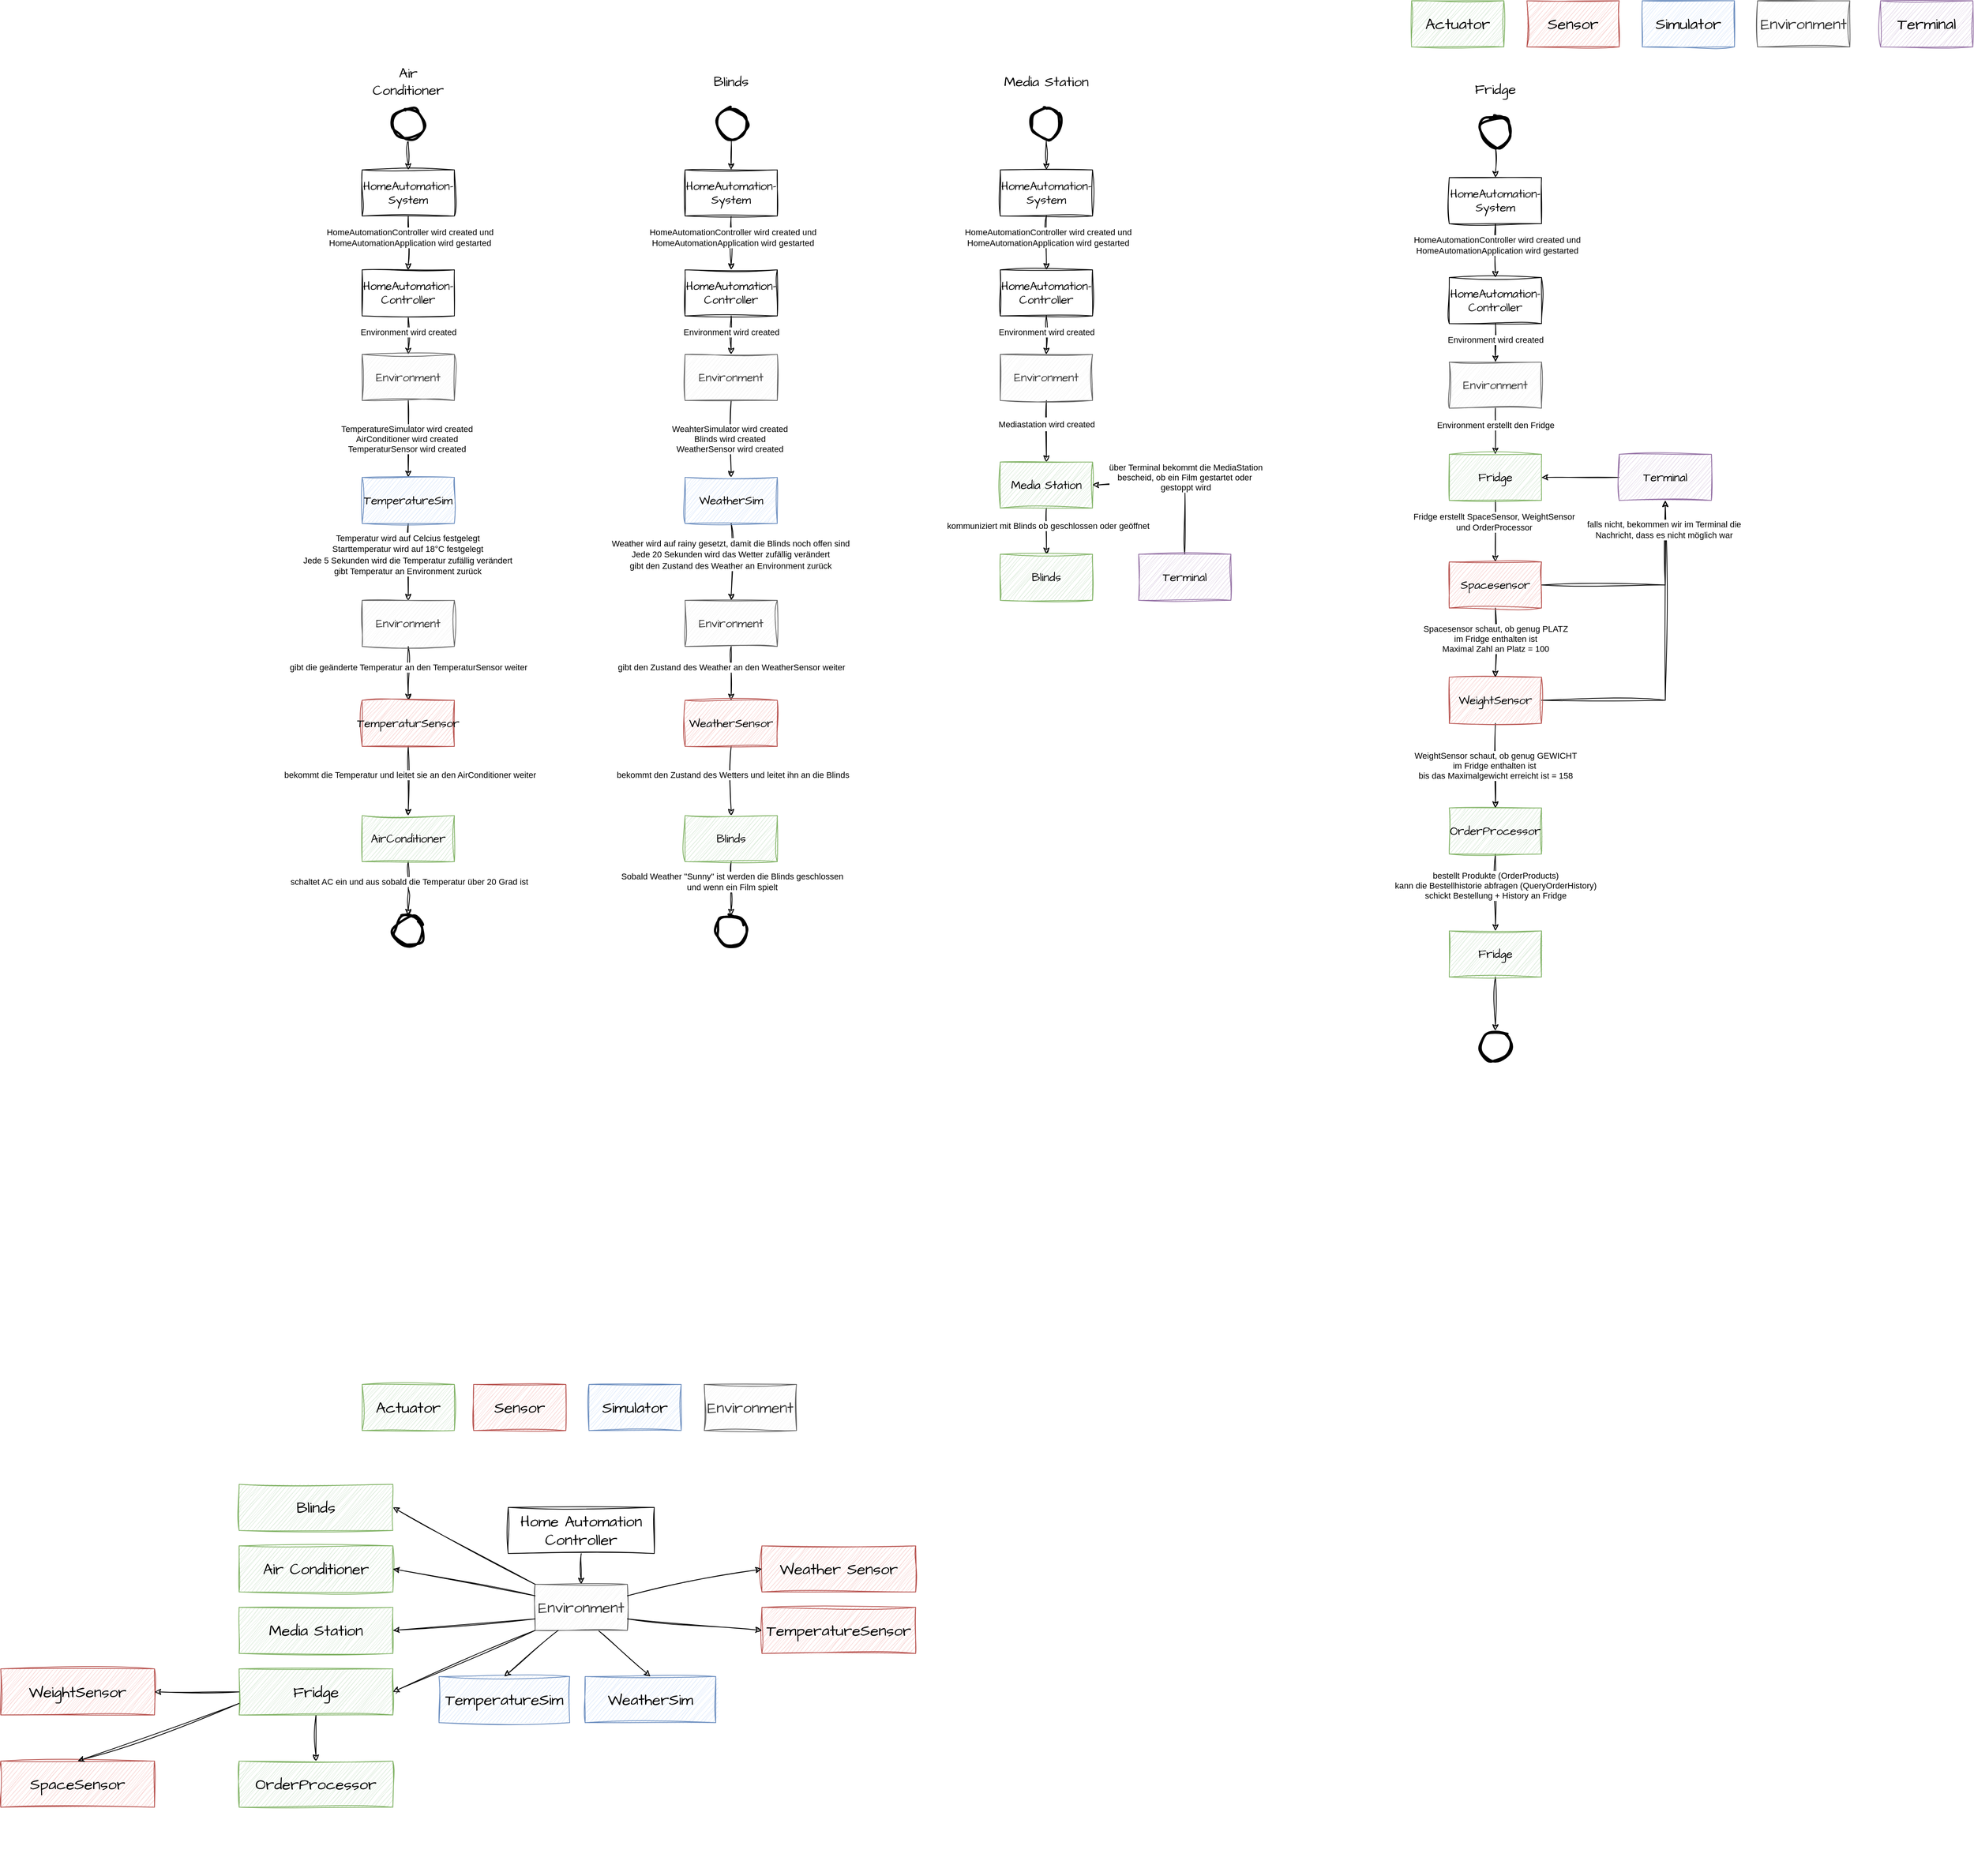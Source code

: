 <mxfile version="20.8.16" type="device"><diagram name="Seite-1" id="j8cE4NThmw3Dw8JH5H6W"><mxGraphModel dx="1771" dy="1722" grid="1" gridSize="10" guides="1" tooltips="1" connect="1" arrows="1" fold="1" page="1" pageScale="1" pageWidth="827" pageHeight="1169" math="0" shadow="0"><root><mxCell id="0"/><mxCell id="1" parent="0"/><mxCell id="GhLhCbslwMa5zWDzEjxk-3" style="edgeStyle=orthogonalEdgeStyle;rounded=0;orthogonalLoop=1;jettySize=auto;html=1;sketch=1;curveFitting=1;jiggle=2;" edge="1" parent="1" source="GhLhCbslwMa5zWDzEjxk-1" target="GhLhCbslwMa5zWDzEjxk-2"><mxGeometry relative="1" as="geometry"/></mxCell><mxCell id="GhLhCbslwMa5zWDzEjxk-4" value="HomeAutomationController wird created und&lt;br&gt;HomeAutomationApplication wird gestarted" style="edgeLabel;html=1;align=center;verticalAlign=middle;resizable=0;points=[];sketch=1;curveFitting=1;jiggle=2;" vertex="1" connectable="0" parent="GhLhCbslwMa5zWDzEjxk-3"><mxGeometry x="-0.2" y="2" relative="1" as="geometry"><mxPoint as="offset"/></mxGeometry></mxCell><mxCell id="GhLhCbslwMa5zWDzEjxk-1" value="HomeAutomation-&lt;br style=&quot;font-size: 15px;&quot;&gt;System" style="rounded=0;whiteSpace=wrap;html=1;sketch=1;curveFitting=1;jiggle=2;fontFamily=Architects Daughter;fontSource=https%3A%2F%2Ffonts.googleapis.com%2Fcss%3Ffamily%3DArchitects%2BDaughter;fontSize=15;" vertex="1" parent="1"><mxGeometry x="240" y="260" width="120" height="60" as="geometry"/></mxCell><mxCell id="GhLhCbslwMa5zWDzEjxk-8" style="edgeStyle=orthogonalEdgeStyle;rounded=0;orthogonalLoop=1;jettySize=auto;html=1;sketch=1;curveFitting=1;jiggle=2;" edge="1" parent="1" source="GhLhCbslwMa5zWDzEjxk-2" target="GhLhCbslwMa5zWDzEjxk-7"><mxGeometry relative="1" as="geometry"/></mxCell><mxCell id="GhLhCbslwMa5zWDzEjxk-9" value="Environment wird created" style="edgeLabel;html=1;align=center;verticalAlign=middle;resizable=0;points=[];sketch=1;curveFitting=1;jiggle=2;" vertex="1" connectable="0" parent="GhLhCbslwMa5zWDzEjxk-8"><mxGeometry x="-0.305" y="2" relative="1" as="geometry"><mxPoint x="-2" y="3" as="offset"/></mxGeometry></mxCell><mxCell id="GhLhCbslwMa5zWDzEjxk-2" value="HomeAutomation-&lt;br style=&quot;font-size: 15px;&quot;&gt;Controller" style="rounded=0;whiteSpace=wrap;html=1;sketch=1;curveFitting=1;jiggle=2;fontFamily=Architects Daughter;fontSource=https%3A%2F%2Ffonts.googleapis.com%2Fcss%3Ffamily%3DArchitects%2BDaughter;fontSize=15;" vertex="1" parent="1"><mxGeometry x="240" y="390" width="120" height="60" as="geometry"/></mxCell><mxCell id="GhLhCbslwMa5zWDzEjxk-6" style="edgeStyle=orthogonalEdgeStyle;rounded=0;orthogonalLoop=1;jettySize=auto;html=1;sketch=1;curveFitting=1;jiggle=2;" edge="1" parent="1" source="GhLhCbslwMa5zWDzEjxk-5" target="GhLhCbslwMa5zWDzEjxk-1"><mxGeometry relative="1" as="geometry"/></mxCell><mxCell id="GhLhCbslwMa5zWDzEjxk-5" value="" style="ellipse;whiteSpace=wrap;html=1;aspect=fixed;sketch=1;curveFitting=1;jiggle=2;strokeWidth=3;" vertex="1" parent="1"><mxGeometry x="280" y="180" width="40" height="40" as="geometry"/></mxCell><mxCell id="GhLhCbslwMa5zWDzEjxk-12" style="edgeStyle=orthogonalEdgeStyle;rounded=0;orthogonalLoop=1;jettySize=auto;html=1;fontSize=18;sketch=1;curveFitting=1;jiggle=2;" edge="1" parent="1" source="GhLhCbslwMa5zWDzEjxk-7" target="GhLhCbslwMa5zWDzEjxk-11"><mxGeometry relative="1" as="geometry"/></mxCell><mxCell id="GhLhCbslwMa5zWDzEjxk-13" value="&lt;span style=&quot;font-size: 11px;&quot;&gt;TemperatureSimulator wird created&lt;br style=&quot;font-size: 11px;&quot;&gt;AirConditioner wird created&lt;br style=&quot;font-size: 11px;&quot;&gt;TemperaturSensor wird created&lt;br style=&quot;font-size: 11px;&quot;&gt;&lt;/span&gt;" style="edgeLabel;html=1;align=center;verticalAlign=middle;resizable=0;points=[];fontSize=11;sketch=1;curveFitting=1;jiggle=2;" vertex="1" connectable="0" parent="GhLhCbslwMa5zWDzEjxk-12"><mxGeometry x="-0.28" y="-2" relative="1" as="geometry"><mxPoint y="14" as="offset"/></mxGeometry></mxCell><mxCell id="GhLhCbslwMa5zWDzEjxk-7" value="Environment" style="rounded=0;whiteSpace=wrap;html=1;sketch=1;curveFitting=1;jiggle=2;fillColor=#f5f5f5;fontColor=#333333;strokeColor=#666666;fontFamily=Architects Daughter;fontSource=https%3A%2F%2Ffonts.googleapis.com%2Fcss%3Ffamily%3DArchitects%2BDaughter;fontSize=15;" vertex="1" parent="1"><mxGeometry x="240" y="500" width="120" height="60" as="geometry"/></mxCell><mxCell id="GhLhCbslwMa5zWDzEjxk-10" value="&lt;font style=&quot;font-size: 18px;&quot;&gt;Air Conditioner&lt;/font&gt;" style="text;html=1;strokeColor=none;fillColor=none;align=center;verticalAlign=middle;whiteSpace=wrap;rounded=0;sketch=1;curveFitting=1;jiggle=2;fontFamily=Architects Daughter;fontSource=https%3A%2F%2Ffonts.googleapis.com%2Fcss%3Ffamily%3DArchitects%2BDaughter;" vertex="1" parent="1"><mxGeometry x="270" y="130" width="60" height="30" as="geometry"/></mxCell><mxCell id="GhLhCbslwMa5zWDzEjxk-15" style="edgeStyle=orthogonalEdgeStyle;rounded=0;orthogonalLoop=1;jettySize=auto;html=1;fontSize=12;sketch=1;curveFitting=1;jiggle=2;" edge="1" parent="1" source="GhLhCbslwMa5zWDzEjxk-11" target="GhLhCbslwMa5zWDzEjxk-14"><mxGeometry relative="1" as="geometry"/></mxCell><mxCell id="GhLhCbslwMa5zWDzEjxk-16" value="&lt;font style=&quot;font-size: 11px;&quot;&gt;Temperatur wird auf Celcius festgelegt&lt;br&gt;Starttemperatur wird auf 18°C festgelegt&lt;br&gt;Jede 5 Sekunden wird die Temperatur zufällig verändert&lt;br&gt;gibt Temperatur an Environment zurück&lt;/font&gt;" style="edgeLabel;html=1;align=center;verticalAlign=middle;resizable=0;points=[];fontSize=12;sketch=1;curveFitting=1;jiggle=2;" vertex="1" connectable="0" parent="GhLhCbslwMa5zWDzEjxk-15"><mxGeometry x="-0.2" y="-1" relative="1" as="geometry"><mxPoint as="offset"/></mxGeometry></mxCell><mxCell id="GhLhCbslwMa5zWDzEjxk-11" value="&lt;font style=&quot;font-size: 15px;&quot;&gt;TemperatureSim&lt;/font&gt;" style="rounded=0;whiteSpace=wrap;html=1;fontSize=15;sketch=1;curveFitting=1;jiggle=2;fillColor=#dae8fc;strokeColor=#6c8ebf;fontFamily=Architects Daughter;fontSource=https%3A%2F%2Ffonts.googleapis.com%2Fcss%3Ffamily%3DArchitects%2BDaughter;" vertex="1" parent="1"><mxGeometry x="240" y="660" width="120" height="60" as="geometry"/></mxCell><mxCell id="GhLhCbslwMa5zWDzEjxk-19" style="edgeStyle=orthogonalEdgeStyle;rounded=0;orthogonalLoop=1;jettySize=auto;html=1;fontSize=11;sketch=1;curveFitting=1;jiggle=2;" edge="1" parent="1" source="GhLhCbslwMa5zWDzEjxk-14" target="GhLhCbslwMa5zWDzEjxk-18"><mxGeometry relative="1" as="geometry"/></mxCell><mxCell id="GhLhCbslwMa5zWDzEjxk-20" value="gibt die geänderte Temperatur an den TemperaturSensor weiter" style="edgeLabel;html=1;align=center;verticalAlign=middle;resizable=0;points=[];fontSize=11;sketch=1;curveFitting=1;jiggle=2;" vertex="1" connectable="0" parent="GhLhCbslwMa5zWDzEjxk-19"><mxGeometry x="-0.222" relative="1" as="geometry"><mxPoint as="offset"/></mxGeometry></mxCell><mxCell id="GhLhCbslwMa5zWDzEjxk-14" value="Environment" style="rounded=0;whiteSpace=wrap;html=1;fontSize=15;sketch=1;curveFitting=1;jiggle=2;fillColor=#f5f5f5;fontColor=#333333;strokeColor=#666666;fontFamily=Architects Daughter;fontSource=https%3A%2F%2Ffonts.googleapis.com%2Fcss%3Ffamily%3DArchitects%2BDaughter;" vertex="1" parent="1"><mxGeometry x="240" y="820" width="120" height="60" as="geometry"/></mxCell><mxCell id="GhLhCbslwMa5zWDzEjxk-22" style="edgeStyle=orthogonalEdgeStyle;rounded=0;orthogonalLoop=1;jettySize=auto;html=1;fontSize=11;sketch=1;curveFitting=1;jiggle=2;" edge="1" parent="1" source="GhLhCbslwMa5zWDzEjxk-18" target="GhLhCbslwMa5zWDzEjxk-21"><mxGeometry relative="1" as="geometry"/></mxCell><mxCell id="GhLhCbslwMa5zWDzEjxk-23" value="bekommt die Temperatur und leitet sie an den AirConditioner weiter" style="edgeLabel;html=1;align=center;verticalAlign=middle;resizable=0;points=[];fontSize=11;sketch=1;curveFitting=1;jiggle=2;" vertex="1" connectable="0" parent="GhLhCbslwMa5zWDzEjxk-22"><mxGeometry x="-0.178" y="2" relative="1" as="geometry"><mxPoint as="offset"/></mxGeometry></mxCell><mxCell id="GhLhCbslwMa5zWDzEjxk-18" value="TemperaturSensor" style="rounded=0;whiteSpace=wrap;html=1;fontSize=15;sketch=1;curveFitting=1;jiggle=2;fillColor=#f8cecc;strokeColor=#b85450;fontFamily=Architects Daughter;fontSource=https%3A%2F%2Ffonts.googleapis.com%2Fcss%3Ffamily%3DArchitects%2BDaughter;" vertex="1" parent="1"><mxGeometry x="240" y="950" width="120" height="60" as="geometry"/></mxCell><mxCell id="GhLhCbslwMa5zWDzEjxk-25" style="edgeStyle=orthogonalEdgeStyle;rounded=0;orthogonalLoop=1;jettySize=auto;html=1;fontSize=11;sketch=1;curveFitting=1;jiggle=2;" edge="1" parent="1" source="GhLhCbslwMa5zWDzEjxk-21"><mxGeometry relative="1" as="geometry"><mxPoint x="300" y="1230.0" as="targetPoint"/></mxGeometry></mxCell><mxCell id="GhLhCbslwMa5zWDzEjxk-26" value="schaltet AC ein und aus sobald die Temperatur über 20 Grad ist" style="edgeLabel;html=1;align=center;verticalAlign=middle;resizable=0;points=[];fontSize=11;sketch=1;curveFitting=1;jiggle=2;" vertex="1" connectable="0" parent="GhLhCbslwMa5zWDzEjxk-25"><mxGeometry x="-0.281" y="1" relative="1" as="geometry"><mxPoint as="offset"/></mxGeometry></mxCell><mxCell id="GhLhCbslwMa5zWDzEjxk-21" value="AirConditioner" style="rounded=0;whiteSpace=wrap;html=1;fontSize=15;fillColor=#d5e8d4;strokeColor=#82b366;sketch=1;curveFitting=1;jiggle=2;fontFamily=Architects Daughter;fontSource=https%3A%2F%2Ffonts.googleapis.com%2Fcss%3Ffamily%3DArchitects%2BDaughter;" vertex="1" parent="1"><mxGeometry x="240" y="1100" width="120" height="60" as="geometry"/></mxCell><mxCell id="GhLhCbslwMa5zWDzEjxk-27" value="" style="ellipse;whiteSpace=wrap;html=1;aspect=fixed;fontSize=11;sketch=1;curveFitting=1;jiggle=2;strokeWidth=3;" vertex="1" parent="1"><mxGeometry x="280" y="1230" width="40" height="40" as="geometry"/></mxCell><mxCell id="GhLhCbslwMa5zWDzEjxk-28" style="edgeStyle=orthogonalEdgeStyle;rounded=0;orthogonalLoop=1;jettySize=auto;html=1;sketch=1;curveFitting=1;jiggle=2;" edge="1" parent="1" source="GhLhCbslwMa5zWDzEjxk-30" target="GhLhCbslwMa5zWDzEjxk-33"><mxGeometry relative="1" as="geometry"/></mxCell><mxCell id="GhLhCbslwMa5zWDzEjxk-29" value="HomeAutomationController wird created und&lt;br&gt;HomeAutomationApplication wird gestarted" style="edgeLabel;html=1;align=center;verticalAlign=middle;resizable=0;points=[];sketch=1;curveFitting=1;jiggle=2;" vertex="1" connectable="0" parent="GhLhCbslwMa5zWDzEjxk-28"><mxGeometry x="-0.2" y="2" relative="1" as="geometry"><mxPoint as="offset"/></mxGeometry></mxCell><mxCell id="GhLhCbslwMa5zWDzEjxk-30" value="HomeAutomation-&lt;br style=&quot;font-size: 15px;&quot;&gt;System" style="rounded=0;whiteSpace=wrap;html=1;sketch=1;curveFitting=1;jiggle=2;fontFamily=Architects Daughter;fontSource=https%3A%2F%2Ffonts.googleapis.com%2Fcss%3Ffamily%3DArchitects%2BDaughter;fontSize=15;" vertex="1" parent="1"><mxGeometry x="660" y="260" width="120" height="60" as="geometry"/></mxCell><mxCell id="GhLhCbslwMa5zWDzEjxk-31" style="edgeStyle=orthogonalEdgeStyle;rounded=0;orthogonalLoop=1;jettySize=auto;html=1;sketch=1;curveFitting=1;jiggle=2;" edge="1" parent="1" source="GhLhCbslwMa5zWDzEjxk-33" target="GhLhCbslwMa5zWDzEjxk-38"><mxGeometry relative="1" as="geometry"/></mxCell><mxCell id="GhLhCbslwMa5zWDzEjxk-32" value="Environment wird created" style="edgeLabel;html=1;align=center;verticalAlign=middle;resizable=0;points=[];sketch=1;curveFitting=1;jiggle=2;" vertex="1" connectable="0" parent="GhLhCbslwMa5zWDzEjxk-31"><mxGeometry x="-0.305" y="2" relative="1" as="geometry"><mxPoint x="-2" y="3" as="offset"/></mxGeometry></mxCell><mxCell id="GhLhCbslwMa5zWDzEjxk-33" value="HomeAutomation-&lt;br style=&quot;font-size: 15px;&quot;&gt;Controller" style="rounded=0;whiteSpace=wrap;html=1;sketch=1;curveFitting=1;jiggle=2;fontFamily=Architects Daughter;fontSource=https%3A%2F%2Ffonts.googleapis.com%2Fcss%3Ffamily%3DArchitects%2BDaughter;fontSize=15;" vertex="1" parent="1"><mxGeometry x="660" y="390" width="120" height="60" as="geometry"/></mxCell><mxCell id="GhLhCbslwMa5zWDzEjxk-34" style="edgeStyle=orthogonalEdgeStyle;rounded=0;orthogonalLoop=1;jettySize=auto;html=1;sketch=1;curveFitting=1;jiggle=2;" edge="1" parent="1" source="GhLhCbslwMa5zWDzEjxk-35" target="GhLhCbslwMa5zWDzEjxk-30"><mxGeometry relative="1" as="geometry"/></mxCell><mxCell id="GhLhCbslwMa5zWDzEjxk-35" value="" style="ellipse;whiteSpace=wrap;html=1;aspect=fixed;sketch=1;curveFitting=1;jiggle=2;strokeWidth=3;" vertex="1" parent="1"><mxGeometry x="700" y="180" width="40" height="40" as="geometry"/></mxCell><mxCell id="GhLhCbslwMa5zWDzEjxk-36" style="edgeStyle=orthogonalEdgeStyle;rounded=0;orthogonalLoop=1;jettySize=auto;html=1;fontSize=18;sketch=1;curveFitting=1;jiggle=2;" edge="1" parent="1" source="GhLhCbslwMa5zWDzEjxk-38" target="GhLhCbslwMa5zWDzEjxk-42"><mxGeometry relative="1" as="geometry"/></mxCell><mxCell id="GhLhCbslwMa5zWDzEjxk-37" value="&lt;span style=&quot;font-size: 11px;&quot;&gt;WeahterSimulator wird created&lt;br style=&quot;font-size: 11px;&quot;&gt;Blinds wird created&lt;br style=&quot;font-size: 11px;&quot;&gt;WeatherSensor wird created&lt;br style=&quot;font-size: 11px;&quot;&gt;&lt;/span&gt;" style="edgeLabel;html=1;align=center;verticalAlign=middle;resizable=0;points=[];fontSize=11;sketch=1;curveFitting=1;jiggle=2;" vertex="1" connectable="0" parent="GhLhCbslwMa5zWDzEjxk-36"><mxGeometry x="-0.28" y="-2" relative="1" as="geometry"><mxPoint y="14" as="offset"/></mxGeometry></mxCell><mxCell id="GhLhCbslwMa5zWDzEjxk-38" value="Environment" style="rounded=0;whiteSpace=wrap;html=1;sketch=1;curveFitting=1;jiggle=2;fillColor=#f5f5f5;fontColor=#333333;strokeColor=#666666;fontFamily=Architects Daughter;fontSource=https%3A%2F%2Ffonts.googleapis.com%2Fcss%3Ffamily%3DArchitects%2BDaughter;fontSize=15;" vertex="1" parent="1"><mxGeometry x="660" y="500" width="120" height="60" as="geometry"/></mxCell><mxCell id="GhLhCbslwMa5zWDzEjxk-39" value="&lt;span style=&quot;font-size: 18px;&quot;&gt;Blinds&lt;/span&gt;" style="text;html=1;strokeColor=none;fillColor=none;align=center;verticalAlign=middle;whiteSpace=wrap;rounded=0;sketch=1;curveFitting=1;jiggle=2;fontFamily=Architects Daughter;fontSource=https%3A%2F%2Ffonts.googleapis.com%2Fcss%3Ffamily%3DArchitects%2BDaughter;" vertex="1" parent="1"><mxGeometry x="690" y="130" width="60" height="30" as="geometry"/></mxCell><mxCell id="GhLhCbslwMa5zWDzEjxk-40" style="edgeStyle=orthogonalEdgeStyle;rounded=0;orthogonalLoop=1;jettySize=auto;html=1;fontSize=12;sketch=1;curveFitting=1;jiggle=2;" edge="1" parent="1" source="GhLhCbslwMa5zWDzEjxk-42" target="GhLhCbslwMa5zWDzEjxk-45"><mxGeometry relative="1" as="geometry"/></mxCell><mxCell id="GhLhCbslwMa5zWDzEjxk-41" value="&lt;font style=&quot;font-size: 11px;&quot;&gt;Weather wird auf rainy gesetzt, damit die Blinds noch offen sind&lt;br&gt;Jede 20 Sekunden wird das Wetter zufällig verändert&lt;br&gt;gibt den Zustand des Weather an Environment zurück&lt;/font&gt;" style="edgeLabel;html=1;align=center;verticalAlign=middle;resizable=0;points=[];fontSize=12;sketch=1;curveFitting=1;jiggle=2;" vertex="1" connectable="0" parent="GhLhCbslwMa5zWDzEjxk-40"><mxGeometry x="-0.2" y="-1" relative="1" as="geometry"><mxPoint as="offset"/></mxGeometry></mxCell><mxCell id="GhLhCbslwMa5zWDzEjxk-42" value="&lt;font style=&quot;font-size: 15px;&quot;&gt;WeatherSim&lt;/font&gt;" style="rounded=0;whiteSpace=wrap;html=1;fontSize=15;sketch=1;curveFitting=1;jiggle=2;fillColor=#dae8fc;strokeColor=#6c8ebf;fontFamily=Architects Daughter;fontSource=https%3A%2F%2Ffonts.googleapis.com%2Fcss%3Ffamily%3DArchitects%2BDaughter;" vertex="1" parent="1"><mxGeometry x="660" y="660" width="120" height="60" as="geometry"/></mxCell><mxCell id="GhLhCbslwMa5zWDzEjxk-43" style="edgeStyle=orthogonalEdgeStyle;rounded=0;orthogonalLoop=1;jettySize=auto;html=1;fontSize=11;sketch=1;curveFitting=1;jiggle=2;" edge="1" parent="1" source="GhLhCbslwMa5zWDzEjxk-45" target="GhLhCbslwMa5zWDzEjxk-48"><mxGeometry relative="1" as="geometry"/></mxCell><mxCell id="GhLhCbslwMa5zWDzEjxk-44" value="gibt den Zustand des Weather an den WeatherSensor weiter" style="edgeLabel;html=1;align=center;verticalAlign=middle;resizable=0;points=[];fontSize=11;sketch=1;curveFitting=1;jiggle=2;" vertex="1" connectable="0" parent="GhLhCbslwMa5zWDzEjxk-43"><mxGeometry x="-0.222" relative="1" as="geometry"><mxPoint as="offset"/></mxGeometry></mxCell><mxCell id="GhLhCbslwMa5zWDzEjxk-45" value="Environment" style="rounded=0;whiteSpace=wrap;html=1;fontSize=15;sketch=1;curveFitting=1;jiggle=2;fillColor=#f5f5f5;fontColor=#333333;strokeColor=#666666;fontFamily=Architects Daughter;fontSource=https%3A%2F%2Ffonts.googleapis.com%2Fcss%3Ffamily%3DArchitects%2BDaughter;" vertex="1" parent="1"><mxGeometry x="660" y="820" width="120" height="60" as="geometry"/></mxCell><mxCell id="GhLhCbslwMa5zWDzEjxk-46" style="edgeStyle=orthogonalEdgeStyle;rounded=0;orthogonalLoop=1;jettySize=auto;html=1;fontSize=11;sketch=1;curveFitting=1;jiggle=2;" edge="1" parent="1" source="GhLhCbslwMa5zWDzEjxk-48" target="GhLhCbslwMa5zWDzEjxk-51"><mxGeometry relative="1" as="geometry"/></mxCell><mxCell id="GhLhCbslwMa5zWDzEjxk-47" value="bekommt den Zustand des Wetters und leitet ihn an die Blinds" style="edgeLabel;html=1;align=center;verticalAlign=middle;resizable=0;points=[];fontSize=11;sketch=1;curveFitting=1;jiggle=2;" vertex="1" connectable="0" parent="GhLhCbslwMa5zWDzEjxk-46"><mxGeometry x="-0.178" y="2" relative="1" as="geometry"><mxPoint as="offset"/></mxGeometry></mxCell><mxCell id="GhLhCbslwMa5zWDzEjxk-48" value="WeatherSensor" style="rounded=0;whiteSpace=wrap;html=1;fontSize=15;sketch=1;curveFitting=1;jiggle=2;fillColor=#f8cecc;strokeColor=#b85450;fontFamily=Architects Daughter;fontSource=https%3A%2F%2Ffonts.googleapis.com%2Fcss%3Ffamily%3DArchitects%2BDaughter;" vertex="1" parent="1"><mxGeometry x="660" y="950" width="120" height="60" as="geometry"/></mxCell><mxCell id="GhLhCbslwMa5zWDzEjxk-49" style="edgeStyle=orthogonalEdgeStyle;rounded=0;orthogonalLoop=1;jettySize=auto;html=1;fontSize=11;sketch=1;curveFitting=1;jiggle=2;" edge="1" parent="1" source="GhLhCbslwMa5zWDzEjxk-51"><mxGeometry relative="1" as="geometry"><mxPoint x="720" y="1230" as="targetPoint"/></mxGeometry></mxCell><mxCell id="GhLhCbslwMa5zWDzEjxk-50" value="Sobald Weather &quot;Sunny&quot; ist werden die Blinds geschlossen &lt;br&gt;und wenn ein Film spielt" style="edgeLabel;html=1;align=center;verticalAlign=middle;resizable=0;points=[];fontSize=11;sketch=1;curveFitting=1;jiggle=2;" vertex="1" connectable="0" parent="GhLhCbslwMa5zWDzEjxk-49"><mxGeometry x="-0.281" y="1" relative="1" as="geometry"><mxPoint as="offset"/></mxGeometry></mxCell><mxCell id="GhLhCbslwMa5zWDzEjxk-51" value="Blinds" style="rounded=0;whiteSpace=wrap;html=1;fontSize=15;sketch=1;curveFitting=1;jiggle=2;fillColor=#d5e8d4;strokeColor=#82b366;fontFamily=Architects Daughter;fontSource=https%3A%2F%2Ffonts.googleapis.com%2Fcss%3Ffamily%3DArchitects%2BDaughter;" vertex="1" parent="1"><mxGeometry x="660" y="1100" width="120" height="60" as="geometry"/></mxCell><mxCell id="GhLhCbslwMa5zWDzEjxk-52" value="" style="ellipse;whiteSpace=wrap;html=1;aspect=fixed;fontSize=11;sketch=1;curveFitting=1;jiggle=2;strokeWidth=3;" vertex="1" parent="1"><mxGeometry x="700" y="1230" width="40" height="40" as="geometry"/></mxCell><mxCell id="GhLhCbslwMa5zWDzEjxk-53" value="Actuator" style="rounded=0;whiteSpace=wrap;html=1;sketch=1;hachureGap=4;jiggle=2;curveFitting=1;strokeWidth=1;fontFamily=Architects Daughter;fontSource=https%3A%2F%2Ffonts.googleapis.com%2Fcss%3Ffamily%3DArchitects%2BDaughter;fontSize=20;fillColor=#d5e8d4;strokeColor=#82b366;" vertex="1" parent="1"><mxGeometry x="1605" y="40" width="120" height="60" as="geometry"/></mxCell><mxCell id="GhLhCbslwMa5zWDzEjxk-54" value="Sensor" style="rounded=0;whiteSpace=wrap;html=1;sketch=1;hachureGap=4;jiggle=2;curveFitting=1;strokeWidth=1;fontFamily=Architects Daughter;fontSource=https%3A%2F%2Ffonts.googleapis.com%2Fcss%3Ffamily%3DArchitects%2BDaughter;fontSize=20;fillColor=#f8cecc;strokeColor=#b85450;" vertex="1" parent="1"><mxGeometry x="1755" y="40" width="120" height="60" as="geometry"/></mxCell><mxCell id="GhLhCbslwMa5zWDzEjxk-55" value="Simulator" style="rounded=0;whiteSpace=wrap;html=1;sketch=1;hachureGap=4;jiggle=2;curveFitting=1;strokeWidth=1;fontFamily=Architects Daughter;fontSource=https%3A%2F%2Ffonts.googleapis.com%2Fcss%3Ffamily%3DArchitects%2BDaughter;fontSize=20;fillColor=#dae8fc;strokeColor=#6c8ebf;" vertex="1" parent="1"><mxGeometry x="1905" y="40" width="120" height="60" as="geometry"/></mxCell><mxCell id="GhLhCbslwMa5zWDzEjxk-56" value="Environment" style="rounded=0;whiteSpace=wrap;html=1;sketch=1;hachureGap=4;jiggle=2;curveFitting=1;strokeWidth=1;fontFamily=Architects Daughter;fontSource=https%3A%2F%2Ffonts.googleapis.com%2Fcss%3Ffamily%3DArchitects%2BDaughter;fontSize=20;fillColor=#f5f5f5;fontColor=#333333;strokeColor=#666666;" vertex="1" parent="1"><mxGeometry x="2055" y="40" width="120" height="60" as="geometry"/></mxCell><mxCell id="GhLhCbslwMa5zWDzEjxk-57" style="edgeStyle=orthogonalEdgeStyle;rounded=0;orthogonalLoop=1;jettySize=auto;html=1;sketch=1;curveFitting=1;jiggle=2;" edge="1" parent="1" source="GhLhCbslwMa5zWDzEjxk-59" target="GhLhCbslwMa5zWDzEjxk-62"><mxGeometry relative="1" as="geometry"/></mxCell><mxCell id="GhLhCbslwMa5zWDzEjxk-58" value="HomeAutomationController wird created und&lt;br&gt;HomeAutomationApplication wird gestarted" style="edgeLabel;html=1;align=center;verticalAlign=middle;resizable=0;points=[];sketch=1;curveFitting=1;jiggle=2;" vertex="1" connectable="0" parent="GhLhCbslwMa5zWDzEjxk-57"><mxGeometry x="-0.2" y="2" relative="1" as="geometry"><mxPoint as="offset"/></mxGeometry></mxCell><mxCell id="GhLhCbslwMa5zWDzEjxk-59" value="HomeAutomation-&lt;br style=&quot;font-size: 15px;&quot;&gt;System" style="rounded=0;whiteSpace=wrap;html=1;sketch=1;curveFitting=1;jiggle=2;fontFamily=Architects Daughter;fontSource=https%3A%2F%2Ffonts.googleapis.com%2Fcss%3Ffamily%3DArchitects%2BDaughter;fontSize=15;" vertex="1" parent="1"><mxGeometry x="1070" y="260" width="120" height="60" as="geometry"/></mxCell><mxCell id="GhLhCbslwMa5zWDzEjxk-60" style="edgeStyle=orthogonalEdgeStyle;rounded=0;orthogonalLoop=1;jettySize=auto;html=1;sketch=1;curveFitting=1;jiggle=2;" edge="1" parent="1" source="GhLhCbslwMa5zWDzEjxk-62" target="GhLhCbslwMa5zWDzEjxk-67"><mxGeometry relative="1" as="geometry"/></mxCell><mxCell id="GhLhCbslwMa5zWDzEjxk-61" value="Environment wird created" style="edgeLabel;html=1;align=center;verticalAlign=middle;resizable=0;points=[];sketch=1;curveFitting=1;jiggle=2;" vertex="1" connectable="0" parent="GhLhCbslwMa5zWDzEjxk-60"><mxGeometry x="-0.305" y="2" relative="1" as="geometry"><mxPoint x="-2" y="3" as="offset"/></mxGeometry></mxCell><mxCell id="GhLhCbslwMa5zWDzEjxk-62" value="HomeAutomation-&lt;br style=&quot;font-size: 15px;&quot;&gt;Controller" style="rounded=0;whiteSpace=wrap;html=1;sketch=1;curveFitting=1;jiggle=2;fontFamily=Architects Daughter;fontSource=https%3A%2F%2Ffonts.googleapis.com%2Fcss%3Ffamily%3DArchitects%2BDaughter;fontSize=15;" vertex="1" parent="1"><mxGeometry x="1070" y="390" width="120" height="60" as="geometry"/></mxCell><mxCell id="GhLhCbslwMa5zWDzEjxk-63" style="edgeStyle=orthogonalEdgeStyle;rounded=0;orthogonalLoop=1;jettySize=auto;html=1;sketch=1;curveFitting=1;jiggle=2;" edge="1" parent="1" source="GhLhCbslwMa5zWDzEjxk-64" target="GhLhCbslwMa5zWDzEjxk-59"><mxGeometry relative="1" as="geometry"/></mxCell><mxCell id="GhLhCbslwMa5zWDzEjxk-64" value="" style="ellipse;whiteSpace=wrap;html=1;aspect=fixed;sketch=1;curveFitting=1;jiggle=2;strokeWidth=3;" vertex="1" parent="1"><mxGeometry x="1110" y="180" width="40" height="40" as="geometry"/></mxCell><mxCell id="GhLhCbslwMa5zWDzEjxk-84" style="edgeStyle=orthogonalEdgeStyle;rounded=0;sketch=1;hachureGap=4;jiggle=2;curveFitting=1;orthogonalLoop=1;jettySize=auto;html=1;entryX=0.5;entryY=0;entryDx=0;entryDy=0;fontFamily=Architects Daughter;fontSource=https%3A%2F%2Ffonts.googleapis.com%2Fcss%3Ffamily%3DArchitects%2BDaughter;fontSize=15;" edge="1" parent="1" source="GhLhCbslwMa5zWDzEjxk-67" target="GhLhCbslwMa5zWDzEjxk-82"><mxGeometry relative="1" as="geometry"/></mxCell><mxCell id="GhLhCbslwMa5zWDzEjxk-85" value="&lt;font face=&quot;Helvetica&quot; style=&quot;font-size: 11px;&quot;&gt;Mediastation wird created&lt;/font&gt;" style="edgeLabel;html=1;align=center;verticalAlign=middle;resizable=0;points=[];fontSize=15;fontFamily=Architects Daughter;" vertex="1" connectable="0" parent="GhLhCbslwMa5zWDzEjxk-84"><mxGeometry x="-0.244" relative="1" as="geometry"><mxPoint as="offset"/></mxGeometry></mxCell><mxCell id="GhLhCbslwMa5zWDzEjxk-67" value="Environment" style="rounded=0;whiteSpace=wrap;html=1;sketch=1;curveFitting=1;jiggle=2;fillColor=#f5f5f5;fontColor=#333333;strokeColor=#666666;fontFamily=Architects Daughter;fontSource=https%3A%2F%2Ffonts.googleapis.com%2Fcss%3Ffamily%3DArchitects%2BDaughter;fontSize=15;" vertex="1" parent="1"><mxGeometry x="1070" y="500" width="120" height="60" as="geometry"/></mxCell><mxCell id="GhLhCbslwMa5zWDzEjxk-68" value="&lt;span style=&quot;font-size: 18px;&quot;&gt;Media Station&lt;/span&gt;" style="text;html=1;strokeColor=none;fillColor=none;align=center;verticalAlign=middle;whiteSpace=wrap;rounded=0;sketch=1;curveFitting=1;jiggle=2;fontFamily=Architects Daughter;fontSource=https%3A%2F%2Ffonts.googleapis.com%2Fcss%3Ffamily%3DArchitects%2BDaughter;" vertex="1" parent="1"><mxGeometry x="1055" y="130" width="150" height="30" as="geometry"/></mxCell><mxCell id="GhLhCbslwMa5zWDzEjxk-69" style="edgeStyle=orthogonalEdgeStyle;rounded=0;orthogonalLoop=1;jettySize=auto;html=1;fontSize=12;sketch=1;curveFitting=1;jiggle=2;" edge="1" parent="1" target="GhLhCbslwMa5zWDzEjxk-74"><mxGeometry relative="1" as="geometry"><mxPoint x="1130" y="720" as="sourcePoint"/></mxGeometry></mxCell><mxCell id="GhLhCbslwMa5zWDzEjxk-72" style="edgeStyle=orthogonalEdgeStyle;rounded=0;orthogonalLoop=1;jettySize=auto;html=1;fontSize=11;sketch=1;curveFitting=1;jiggle=2;" edge="1" parent="1" target="GhLhCbslwMa5zWDzEjxk-77"><mxGeometry relative="1" as="geometry"><mxPoint x="1130" y="880" as="sourcePoint"/></mxGeometry></mxCell><mxCell id="GhLhCbslwMa5zWDzEjxk-87" style="edgeStyle=orthogonalEdgeStyle;rounded=0;sketch=1;hachureGap=4;jiggle=2;curveFitting=1;orthogonalLoop=1;jettySize=auto;html=1;entryX=0.5;entryY=0;entryDx=0;entryDy=0;fontFamily=Helvetica;fontSize=11;" edge="1" parent="1" source="GhLhCbslwMa5zWDzEjxk-82" target="GhLhCbslwMa5zWDzEjxk-86"><mxGeometry relative="1" as="geometry"/></mxCell><mxCell id="GhLhCbslwMa5zWDzEjxk-91" value="kommuniziert mit Blinds ob geschlossen oder geöffnet" style="edgeLabel;html=1;align=center;verticalAlign=middle;resizable=0;points=[];fontSize=11;fontFamily=Helvetica;" vertex="1" connectable="0" parent="GhLhCbslwMa5zWDzEjxk-87"><mxGeometry x="-0.244" y="2" relative="1" as="geometry"><mxPoint as="offset"/></mxGeometry></mxCell><mxCell id="GhLhCbslwMa5zWDzEjxk-82" value="Media Station" style="rounded=0;whiteSpace=wrap;html=1;sketch=1;hachureGap=4;jiggle=2;curveFitting=1;strokeWidth=1;fontFamily=Architects Daughter;fontSource=https%3A%2F%2Ffonts.googleapis.com%2Fcss%3Ffamily%3DArchitects%2BDaughter;fontSize=15;fillColor=#d5e8d4;strokeColor=#82b366;" vertex="1" parent="1"><mxGeometry x="1070" y="640" width="120" height="60" as="geometry"/></mxCell><mxCell id="GhLhCbslwMa5zWDzEjxk-86" value="Blinds" style="rounded=0;whiteSpace=wrap;html=1;sketch=1;hachureGap=4;jiggle=2;curveFitting=1;strokeWidth=1;fontFamily=Architects Daughter;fontSource=https%3A%2F%2Ffonts.googleapis.com%2Fcss%3Ffamily%3DArchitects%2BDaughter;fontSize=15;fillColor=#d5e8d4;strokeColor=#82b366;" vertex="1" parent="1"><mxGeometry x="1070" y="760" width="120" height="60" as="geometry"/></mxCell><mxCell id="GhLhCbslwMa5zWDzEjxk-92" style="edgeStyle=orthogonalEdgeStyle;rounded=0;sketch=1;hachureGap=4;jiggle=2;curveFitting=1;orthogonalLoop=1;jettySize=auto;html=1;entryX=1;entryY=0.5;entryDx=0;entryDy=0;fontFamily=Helvetica;fontSize=11;" edge="1" parent="1" source="GhLhCbslwMa5zWDzEjxk-89" target="GhLhCbslwMa5zWDzEjxk-82"><mxGeometry relative="1" as="geometry"><Array as="points"><mxPoint x="1310" y="670"/></Array></mxGeometry></mxCell><mxCell id="GhLhCbslwMa5zWDzEjxk-93" value="über Terminal bekommt die MediaStation&lt;br&gt;bescheid, ob ein Film gestartet oder&amp;nbsp;&lt;br&gt;gestoppt wird" style="edgeLabel;html=1;align=center;verticalAlign=middle;resizable=0;points=[];fontSize=11;fontFamily=Helvetica;" vertex="1" connectable="0" parent="GhLhCbslwMa5zWDzEjxk-92"><mxGeometry x="0.051" y="-3" relative="1" as="geometry"><mxPoint x="21" y="-7" as="offset"/></mxGeometry></mxCell><mxCell id="GhLhCbslwMa5zWDzEjxk-89" value="Terminal" style="rounded=0;whiteSpace=wrap;html=1;sketch=1;hachureGap=4;jiggle=2;curveFitting=1;strokeWidth=1;fontFamily=Architects Daughter;fontSource=https%3A%2F%2Ffonts.googleapis.com%2Fcss%3Ffamily%3DArchitects%2BDaughter;fontSize=15;fillColor=#e1d5e7;strokeColor=#9673a6;" vertex="1" parent="1"><mxGeometry x="1250" y="760" width="120" height="60" as="geometry"/></mxCell><mxCell id="GhLhCbslwMa5zWDzEjxk-94" value="Terminal" style="rounded=0;whiteSpace=wrap;html=1;sketch=1;hachureGap=4;jiggle=2;curveFitting=1;strokeWidth=1;fontFamily=Architects Daughter;fontSource=https%3A%2F%2Ffonts.googleapis.com%2Fcss%3Ffamily%3DArchitects%2BDaughter;fontSize=20;fillColor=#e1d5e7;strokeColor=#9673a6;" vertex="1" parent="1"><mxGeometry x="2215" y="40" width="120" height="60" as="geometry"/></mxCell><mxCell id="GhLhCbslwMa5zWDzEjxk-127" style="rounded=0;sketch=1;hachureGap=4;jiggle=2;curveFitting=1;orthogonalLoop=1;jettySize=auto;html=1;entryX=0.5;entryY=0;entryDx=0;entryDy=0;fontFamily=Helvetica;fontSize=11;exitX=0.5;exitY=1;exitDx=0;exitDy=0;" edge="1" parent="1" source="GhLhCbslwMa5zWDzEjxk-97" target="GhLhCbslwMa5zWDzEjxk-126"><mxGeometry relative="1" as="geometry"/></mxCell><mxCell id="GhLhCbslwMa5zWDzEjxk-97" value="Fridge" style="rounded=0;whiteSpace=wrap;html=1;sketch=1;hachureGap=4;jiggle=2;curveFitting=1;strokeWidth=1;fontFamily=Architects Daughter;fontSource=https%3A%2F%2Ffonts.googleapis.com%2Fcss%3Ffamily%3DArchitects%2BDaughter;fontSize=20;fillColor=#d5e8d4;strokeColor=#82b366;" vertex="1" parent="1"><mxGeometry x="80" y="2210" width="200" height="60" as="geometry"/></mxCell><mxCell id="GhLhCbslwMa5zWDzEjxk-98" value="Sensor" style="rounded=0;whiteSpace=wrap;html=1;sketch=1;hachureGap=4;jiggle=2;curveFitting=1;strokeWidth=1;fontFamily=Architects Daughter;fontSource=https%3A%2F%2Ffonts.googleapis.com%2Fcss%3Ffamily%3DArchitects%2BDaughter;fontSize=20;fillColor=#f8cecc;strokeColor=#b85450;" vertex="1" parent="1"><mxGeometry x="385" y="1840" width="120" height="60" as="geometry"/></mxCell><mxCell id="GhLhCbslwMa5zWDzEjxk-99" value="Simulator" style="rounded=0;whiteSpace=wrap;html=1;sketch=1;hachureGap=4;jiggle=2;curveFitting=1;strokeWidth=1;fontFamily=Architects Daughter;fontSource=https%3A%2F%2Ffonts.googleapis.com%2Fcss%3Ffamily%3DArchitects%2BDaughter;fontSize=20;fillColor=#dae8fc;strokeColor=#6c8ebf;" vertex="1" parent="1"><mxGeometry x="535" y="1840" width="120" height="60" as="geometry"/></mxCell><mxCell id="GhLhCbslwMa5zWDzEjxk-100" value="Environment" style="rounded=0;whiteSpace=wrap;html=1;sketch=1;hachureGap=4;jiggle=2;curveFitting=1;strokeWidth=1;fontFamily=Architects Daughter;fontSource=https%3A%2F%2Ffonts.googleapis.com%2Fcss%3Ffamily%3DArchitects%2BDaughter;fontSize=20;fillColor=#f5f5f5;fontColor=#333333;strokeColor=#666666;" vertex="1" parent="1"><mxGeometry x="685" y="1840" width="120" height="60" as="geometry"/></mxCell><mxCell id="GhLhCbslwMa5zWDzEjxk-105" style="edgeStyle=orthogonalEdgeStyle;rounded=0;sketch=1;hachureGap=4;jiggle=2;curveFitting=1;orthogonalLoop=1;jettySize=auto;html=1;entryX=0.5;entryY=0;entryDx=0;entryDy=0;fontFamily=Helvetica;fontSize=11;" edge="1" parent="1" source="GhLhCbslwMa5zWDzEjxk-102" target="GhLhCbslwMa5zWDzEjxk-104"><mxGeometry relative="1" as="geometry"/></mxCell><mxCell id="GhLhCbslwMa5zWDzEjxk-102" value="Home Automation Controller" style="rounded=0;whiteSpace=wrap;html=1;sketch=1;hachureGap=4;jiggle=2;curveFitting=1;strokeWidth=1;fontFamily=Architects Daughter;fontSource=https%3A%2F%2Ffonts.googleapis.com%2Fcss%3Ffamily%3DArchitects%2BDaughter;fontSize=20;" vertex="1" parent="1"><mxGeometry x="430" y="2000" width="190" height="60" as="geometry"/></mxCell><mxCell id="GhLhCbslwMa5zWDzEjxk-104" value="Environment" style="rounded=0;whiteSpace=wrap;html=1;sketch=1;hachureGap=4;jiggle=2;curveFitting=1;strokeWidth=1;fontFamily=Architects Daughter;fontSource=https%3A%2F%2Ffonts.googleapis.com%2Fcss%3Ffamily%3DArchitects%2BDaughter;fontSize=20;fillColor=#f5f5f5;fontColor=#333333;strokeColor=#666666;" vertex="1" parent="1"><mxGeometry x="465" y="2100" width="120" height="60" as="geometry"/></mxCell><mxCell id="GhLhCbslwMa5zWDzEjxk-106" value="Actuator" style="rounded=0;whiteSpace=wrap;html=1;sketch=1;hachureGap=4;jiggle=2;curveFitting=1;strokeWidth=1;fontFamily=Architects Daughter;fontSource=https%3A%2F%2Ffonts.googleapis.com%2Fcss%3Ffamily%3DArchitects%2BDaughter;fontSize=20;fillColor=#d5e8d4;strokeColor=#82b366;" vertex="1" parent="1"><mxGeometry x="240" y="1840" width="120" height="60" as="geometry"/></mxCell><mxCell id="GhLhCbslwMa5zWDzEjxk-107" value="Air Conditioner" style="rounded=0;whiteSpace=wrap;html=1;sketch=1;hachureGap=4;jiggle=2;curveFitting=1;strokeWidth=1;fontFamily=Architects Daughter;fontSource=https%3A%2F%2Ffonts.googleapis.com%2Fcss%3Ffamily%3DArchitects%2BDaughter;fontSize=20;fillColor=#d5e8d4;strokeColor=#82b366;" vertex="1" parent="1"><mxGeometry x="80" y="2050" width="200" height="60" as="geometry"/></mxCell><mxCell id="GhLhCbslwMa5zWDzEjxk-108" value="Blinds" style="rounded=0;whiteSpace=wrap;html=1;sketch=1;hachureGap=4;jiggle=2;curveFitting=1;strokeWidth=1;fontFamily=Architects Daughter;fontSource=https%3A%2F%2Ffonts.googleapis.com%2Fcss%3Ffamily%3DArchitects%2BDaughter;fontSize=20;fillColor=#d5e8d4;strokeColor=#82b366;" vertex="1" parent="1"><mxGeometry x="80" y="1970" width="200" height="60" as="geometry"/></mxCell><mxCell id="GhLhCbslwMa5zWDzEjxk-109" value="Media Station" style="rounded=0;whiteSpace=wrap;html=1;sketch=1;hachureGap=4;jiggle=2;curveFitting=1;strokeWidth=1;fontFamily=Architects Daughter;fontSource=https%3A%2F%2Ffonts.googleapis.com%2Fcss%3Ffamily%3DArchitects%2BDaughter;fontSize=20;fillColor=#d5e8d4;strokeColor=#82b366;" vertex="1" parent="1"><mxGeometry x="80" y="2130" width="200" height="60" as="geometry"/></mxCell><mxCell id="GhLhCbslwMa5zWDzEjxk-110" value="TemperatureSim&lt;br&gt;" style="rounded=0;whiteSpace=wrap;html=1;sketch=1;hachureGap=4;jiggle=2;curveFitting=1;strokeWidth=1;fontFamily=Architects Daughter;fontSource=https%3A%2F%2Ffonts.googleapis.com%2Fcss%3Ffamily%3DArchitects%2BDaughter;fontSize=20;fillColor=#dae8fc;strokeColor=#6c8ebf;" vertex="1" parent="1"><mxGeometry x="340" y="2220" width="170" height="60" as="geometry"/></mxCell><mxCell id="GhLhCbslwMa5zWDzEjxk-111" value="WeatherSim" style="rounded=0;whiteSpace=wrap;html=1;sketch=1;hachureGap=4;jiggle=2;curveFitting=1;strokeWidth=1;fontFamily=Architects Daughter;fontSource=https%3A%2F%2Ffonts.googleapis.com%2Fcss%3Ffamily%3DArchitects%2BDaughter;fontSize=20;fillColor=#dae8fc;strokeColor=#6c8ebf;" vertex="1" parent="1"><mxGeometry x="530" y="2220" width="170" height="60" as="geometry"/></mxCell><mxCell id="GhLhCbslwMa5zWDzEjxk-112" value="TemperatureSensor" style="rounded=0;whiteSpace=wrap;html=1;sketch=1;hachureGap=4;jiggle=2;curveFitting=1;strokeWidth=1;fontFamily=Architects Daughter;fontSource=https%3A%2F%2Ffonts.googleapis.com%2Fcss%3Ffamily%3DArchitects%2BDaughter;fontSize=20;fillColor=#f8cecc;strokeColor=#b85450;" vertex="1" parent="1"><mxGeometry x="760" y="2130" width="200" height="60" as="geometry"/></mxCell><mxCell id="GhLhCbslwMa5zWDzEjxk-113" value="SpaceSensor" style="rounded=0;whiteSpace=wrap;html=1;sketch=1;hachureGap=4;jiggle=2;curveFitting=1;strokeWidth=1;fontFamily=Architects Daughter;fontSource=https%3A%2F%2Ffonts.googleapis.com%2Fcss%3Ffamily%3DArchitects%2BDaughter;fontSize=20;fillColor=#f8cecc;strokeColor=#b85450;" vertex="1" parent="1"><mxGeometry x="-230" y="2330" width="200" height="60" as="geometry"/></mxCell><mxCell id="GhLhCbslwMa5zWDzEjxk-114" value="Weather Sensor" style="rounded=0;whiteSpace=wrap;html=1;sketch=1;hachureGap=4;jiggle=2;curveFitting=1;strokeWidth=1;fontFamily=Architects Daughter;fontSource=https%3A%2F%2Ffonts.googleapis.com%2Fcss%3Ffamily%3DArchitects%2BDaughter;fontSize=20;fillColor=#f8cecc;strokeColor=#b85450;" vertex="1" parent="1"><mxGeometry x="760" y="2050" width="200" height="60" as="geometry"/></mxCell><mxCell id="GhLhCbslwMa5zWDzEjxk-115" value="WeightSensor" style="rounded=0;whiteSpace=wrap;html=1;sketch=1;hachureGap=4;jiggle=2;curveFitting=1;strokeWidth=1;fontFamily=Architects Daughter;fontSource=https%3A%2F%2Ffonts.googleapis.com%2Fcss%3Ffamily%3DArchitects%2BDaughter;fontSize=20;fillColor=#f8cecc;strokeColor=#b85450;" vertex="1" parent="1"><mxGeometry x="-230" y="2210" width="200" height="60" as="geometry"/></mxCell><mxCell id="GhLhCbslwMa5zWDzEjxk-116" value="" style="endArrow=classic;html=1;rounded=0;sketch=1;hachureGap=4;jiggle=2;curveFitting=1;fontFamily=Helvetica;fontSize=11;entryX=1;entryY=0.5;entryDx=0;entryDy=0;exitX=0;exitY=0;exitDx=0;exitDy=0;" edge="1" parent="1" source="GhLhCbslwMa5zWDzEjxk-104" target="GhLhCbslwMa5zWDzEjxk-108"><mxGeometry width="50" height="50" relative="1" as="geometry"><mxPoint x="480" y="2130" as="sourcePoint"/><mxPoint x="530" y="2080" as="targetPoint"/></mxGeometry></mxCell><mxCell id="GhLhCbslwMa5zWDzEjxk-117" value="" style="endArrow=classic;html=1;rounded=0;sketch=1;hachureGap=4;jiggle=2;curveFitting=1;fontFamily=Helvetica;fontSize=11;entryX=1;entryY=0.5;entryDx=0;entryDy=0;exitX=0;exitY=0.25;exitDx=0;exitDy=0;" edge="1" parent="1" source="GhLhCbslwMa5zWDzEjxk-104" target="GhLhCbslwMa5zWDzEjxk-107"><mxGeometry width="50" height="50" relative="1" as="geometry"><mxPoint x="475" y="2110" as="sourcePoint"/><mxPoint x="250" y="2010" as="targetPoint"/></mxGeometry></mxCell><mxCell id="GhLhCbslwMa5zWDzEjxk-118" value="" style="endArrow=classic;html=1;rounded=0;sketch=1;hachureGap=4;jiggle=2;curveFitting=1;fontFamily=Helvetica;fontSize=11;entryX=1;entryY=0.5;entryDx=0;entryDy=0;exitX=0;exitY=0.75;exitDx=0;exitDy=0;" edge="1" parent="1" source="GhLhCbslwMa5zWDzEjxk-104" target="GhLhCbslwMa5zWDzEjxk-109"><mxGeometry width="50" height="50" relative="1" as="geometry"><mxPoint x="475" y="2125" as="sourcePoint"/><mxPoint x="250" y="2090" as="targetPoint"/></mxGeometry></mxCell><mxCell id="GhLhCbslwMa5zWDzEjxk-119" value="" style="endArrow=classic;html=1;rounded=0;sketch=1;hachureGap=4;jiggle=2;curveFitting=1;fontFamily=Helvetica;fontSize=11;entryX=1;entryY=0.5;entryDx=0;entryDy=0;exitX=0;exitY=1;exitDx=0;exitDy=0;" edge="1" parent="1" source="GhLhCbslwMa5zWDzEjxk-104" target="GhLhCbslwMa5zWDzEjxk-97"><mxGeometry width="50" height="50" relative="1" as="geometry"><mxPoint x="485" y="2135" as="sourcePoint"/><mxPoint x="260" y="2100" as="targetPoint"/></mxGeometry></mxCell><mxCell id="GhLhCbslwMa5zWDzEjxk-120" value="" style="endArrow=classic;html=1;rounded=0;sketch=1;hachureGap=4;jiggle=2;curveFitting=1;fontFamily=Helvetica;fontSize=11;entryX=0.5;entryY=0;entryDx=0;entryDy=0;exitX=0.25;exitY=1;exitDx=0;exitDy=0;" edge="1" parent="1" source="GhLhCbslwMa5zWDzEjxk-104" target="GhLhCbslwMa5zWDzEjxk-110"><mxGeometry width="50" height="50" relative="1" as="geometry"><mxPoint x="495" y="2145" as="sourcePoint"/><mxPoint x="270" y="2110" as="targetPoint"/></mxGeometry></mxCell><mxCell id="GhLhCbslwMa5zWDzEjxk-121" value="" style="endArrow=classic;html=1;rounded=0;sketch=1;hachureGap=4;jiggle=2;curveFitting=1;fontFamily=Helvetica;fontSize=11;entryX=0.5;entryY=0;entryDx=0;entryDy=0;exitX=0.691;exitY=1.013;exitDx=0;exitDy=0;exitPerimeter=0;" edge="1" parent="1" source="GhLhCbslwMa5zWDzEjxk-104" target="GhLhCbslwMa5zWDzEjxk-111"><mxGeometry width="50" height="50" relative="1" as="geometry"><mxPoint x="505" y="2155" as="sourcePoint"/><mxPoint x="280" y="2120" as="targetPoint"/></mxGeometry></mxCell><mxCell id="GhLhCbslwMa5zWDzEjxk-122" value="" style="endArrow=classic;html=1;rounded=0;sketch=1;hachureGap=4;jiggle=2;curveFitting=1;fontFamily=Helvetica;fontSize=11;entryX=0;entryY=0.5;entryDx=0;entryDy=0;exitX=1;exitY=0.25;exitDx=0;exitDy=0;" edge="1" parent="1" source="GhLhCbslwMa5zWDzEjxk-104" target="GhLhCbslwMa5zWDzEjxk-114"><mxGeometry width="50" height="50" relative="1" as="geometry"><mxPoint x="515" y="2165" as="sourcePoint"/><mxPoint x="290" y="2130" as="targetPoint"/></mxGeometry></mxCell><mxCell id="GhLhCbslwMa5zWDzEjxk-123" value="" style="endArrow=classic;html=1;rounded=0;sketch=1;hachureGap=4;jiggle=2;curveFitting=1;fontFamily=Helvetica;fontSize=11;entryX=0;entryY=0.5;entryDx=0;entryDy=0;exitX=1;exitY=0.75;exitDx=0;exitDy=0;" edge="1" parent="1" source="GhLhCbslwMa5zWDzEjxk-104" target="GhLhCbslwMa5zWDzEjxk-112"><mxGeometry width="50" height="50" relative="1" as="geometry"><mxPoint x="595" y="2110" as="sourcePoint"/><mxPoint x="760" y="2010" as="targetPoint"/></mxGeometry></mxCell><mxCell id="GhLhCbslwMa5zWDzEjxk-124" value="" style="endArrow=classic;html=1;rounded=0;sketch=1;hachureGap=4;jiggle=2;curveFitting=1;fontFamily=Helvetica;fontSize=11;entryX=0.5;entryY=0;entryDx=0;entryDy=0;exitX=0;exitY=0.75;exitDx=0;exitDy=0;" edge="1" parent="1" source="GhLhCbslwMa5zWDzEjxk-97" target="GhLhCbslwMa5zWDzEjxk-113"><mxGeometry width="50" height="50" relative="1" as="geometry"><mxPoint x="605" y="2120" as="sourcePoint"/><mxPoint x="770" y="2020" as="targetPoint"/></mxGeometry></mxCell><mxCell id="GhLhCbslwMa5zWDzEjxk-125" value="" style="endArrow=classic;html=1;rounded=0;sketch=1;hachureGap=4;jiggle=2;curveFitting=1;fontFamily=Helvetica;fontSize=11;entryX=1;entryY=0.5;entryDx=0;entryDy=0;" edge="1" parent="1" target="GhLhCbslwMa5zWDzEjxk-115"><mxGeometry width="50" height="50" relative="1" as="geometry"><mxPoint x="80" y="2240" as="sourcePoint"/><mxPoint x="780" y="2030" as="targetPoint"/></mxGeometry></mxCell><mxCell id="GhLhCbslwMa5zWDzEjxk-126" value="OrderProcessor" style="rounded=0;whiteSpace=wrap;html=1;sketch=1;hachureGap=4;jiggle=2;curveFitting=1;strokeWidth=1;fontFamily=Architects Daughter;fontSource=https%3A%2F%2Ffonts.googleapis.com%2Fcss%3Ffamily%3DArchitects%2BDaughter;fontSize=20;fillColor=#d5e8d4;strokeColor=#82b366;" vertex="1" parent="1"><mxGeometry x="80" y="2330" width="200" height="60" as="geometry"/></mxCell><mxCell id="GhLhCbslwMa5zWDzEjxk-130" style="edgeStyle=none;rounded=0;sketch=1;hachureGap=4;jiggle=2;curveFitting=1;orthogonalLoop=1;jettySize=auto;html=1;exitX=0.5;exitY=1;exitDx=0;exitDy=0;fontFamily=Helvetica;fontSize=11;" edge="1" parent="1"><mxGeometry relative="1" as="geometry"><mxPoint x="180" y="2470.0" as="sourcePoint"/><mxPoint x="180" y="2470.0" as="targetPoint"/></mxGeometry></mxCell><mxCell id="GhLhCbslwMa5zWDzEjxk-132" style="edgeStyle=orthogonalEdgeStyle;rounded=0;orthogonalLoop=1;jettySize=auto;html=1;sketch=1;curveFitting=1;jiggle=2;" edge="1" parent="1" source="GhLhCbslwMa5zWDzEjxk-134" target="GhLhCbslwMa5zWDzEjxk-137"><mxGeometry relative="1" as="geometry"/></mxCell><mxCell id="GhLhCbslwMa5zWDzEjxk-133" value="HomeAutomationController wird created und&lt;br&gt;HomeAutomationApplication wird gestarted" style="edgeLabel;html=1;align=center;verticalAlign=middle;resizable=0;points=[];sketch=1;curveFitting=1;jiggle=2;" vertex="1" connectable="0" parent="GhLhCbslwMa5zWDzEjxk-132"><mxGeometry x="-0.2" y="2" relative="1" as="geometry"><mxPoint as="offset"/></mxGeometry></mxCell><mxCell id="GhLhCbslwMa5zWDzEjxk-134" value="HomeAutomation-&lt;br style=&quot;font-size: 15px;&quot;&gt;System" style="rounded=0;whiteSpace=wrap;html=1;sketch=1;curveFitting=1;jiggle=2;fontFamily=Architects Daughter;fontSource=https%3A%2F%2Ffonts.googleapis.com%2Fcss%3Ffamily%3DArchitects%2BDaughter;fontSize=15;" vertex="1" parent="1"><mxGeometry x="1654" y="270" width="120" height="60" as="geometry"/></mxCell><mxCell id="GhLhCbslwMa5zWDzEjxk-135" style="edgeStyle=orthogonalEdgeStyle;rounded=0;orthogonalLoop=1;jettySize=auto;html=1;sketch=1;curveFitting=1;jiggle=2;" edge="1" parent="1" source="GhLhCbslwMa5zWDzEjxk-137" target="GhLhCbslwMa5zWDzEjxk-140"><mxGeometry relative="1" as="geometry"/></mxCell><mxCell id="GhLhCbslwMa5zWDzEjxk-136" value="Environment wird created" style="edgeLabel;html=1;align=center;verticalAlign=middle;resizable=0;points=[];sketch=1;curveFitting=1;jiggle=2;" vertex="1" connectable="0" parent="GhLhCbslwMa5zWDzEjxk-135"><mxGeometry x="-0.305" y="2" relative="1" as="geometry"><mxPoint x="-2" y="3" as="offset"/></mxGeometry></mxCell><mxCell id="GhLhCbslwMa5zWDzEjxk-137" value="HomeAutomation-&lt;br style=&quot;font-size: 15px;&quot;&gt;Controller" style="rounded=0;whiteSpace=wrap;html=1;sketch=1;curveFitting=1;jiggle=2;fontFamily=Architects Daughter;fontSource=https%3A%2F%2Ffonts.googleapis.com%2Fcss%3Ffamily%3DArchitects%2BDaughter;fontSize=15;" vertex="1" parent="1"><mxGeometry x="1654" y="400" width="120" height="60" as="geometry"/></mxCell><mxCell id="GhLhCbslwMa5zWDzEjxk-138" style="edgeStyle=orthogonalEdgeStyle;rounded=0;orthogonalLoop=1;jettySize=auto;html=1;sketch=1;curveFitting=1;jiggle=2;" edge="1" parent="1" source="GhLhCbslwMa5zWDzEjxk-139" target="GhLhCbslwMa5zWDzEjxk-134"><mxGeometry relative="1" as="geometry"/></mxCell><mxCell id="GhLhCbslwMa5zWDzEjxk-139" value="" style="ellipse;whiteSpace=wrap;html=1;aspect=fixed;sketch=1;curveFitting=1;jiggle=2;strokeWidth=3;" vertex="1" parent="1"><mxGeometry x="1694" y="190" width="40" height="40" as="geometry"/></mxCell><mxCell id="GhLhCbslwMa5zWDzEjxk-143" style="edgeStyle=orthogonalEdgeStyle;rounded=0;sketch=1;hachureGap=4;jiggle=2;curveFitting=1;orthogonalLoop=1;jettySize=auto;html=1;fontFamily=Helvetica;fontSize=11;" edge="1" parent="1" source="GhLhCbslwMa5zWDzEjxk-140" target="GhLhCbslwMa5zWDzEjxk-142"><mxGeometry relative="1" as="geometry"/></mxCell><mxCell id="GhLhCbslwMa5zWDzEjxk-144" value="Environment erstellt den Fridge" style="edgeLabel;html=1;align=center;verticalAlign=middle;resizable=0;points=[];fontSize=11;fontFamily=Helvetica;" vertex="1" connectable="0" parent="GhLhCbslwMa5zWDzEjxk-143"><mxGeometry x="-0.285" relative="1" as="geometry"><mxPoint as="offset"/></mxGeometry></mxCell><mxCell id="GhLhCbslwMa5zWDzEjxk-140" value="Environment" style="rounded=0;whiteSpace=wrap;html=1;sketch=1;curveFitting=1;jiggle=2;fillColor=#f5f5f5;fontColor=#333333;strokeColor=#666666;fontFamily=Architects Daughter;fontSource=https%3A%2F%2Ffonts.googleapis.com%2Fcss%3Ffamily%3DArchitects%2BDaughter;fontSize=15;" vertex="1" parent="1"><mxGeometry x="1654" y="510" width="120" height="60" as="geometry"/></mxCell><mxCell id="GhLhCbslwMa5zWDzEjxk-141" value="&lt;span style=&quot;font-size: 18px;&quot;&gt;Fridge&lt;/span&gt;" style="text;html=1;strokeColor=none;fillColor=none;align=center;verticalAlign=middle;whiteSpace=wrap;rounded=0;sketch=1;curveFitting=1;jiggle=2;fontFamily=Architects Daughter;fontSource=https%3A%2F%2Ffonts.googleapis.com%2Fcss%3Ffamily%3DArchitects%2BDaughter;" vertex="1" parent="1"><mxGeometry x="1639" y="140" width="150" height="30" as="geometry"/></mxCell><mxCell id="GhLhCbslwMa5zWDzEjxk-160" style="edgeStyle=orthogonalEdgeStyle;rounded=0;sketch=1;hachureGap=4;jiggle=2;curveFitting=1;orthogonalLoop=1;jettySize=auto;html=1;entryX=0.5;entryY=0;entryDx=0;entryDy=0;fontFamily=Helvetica;fontSize=11;" edge="1" parent="1" source="GhLhCbslwMa5zWDzEjxk-142" target="GhLhCbslwMa5zWDzEjxk-147"><mxGeometry relative="1" as="geometry"/></mxCell><mxCell id="GhLhCbslwMa5zWDzEjxk-162" value="Fridge erstellt SpaceSensor, WeightSensor&lt;br&gt;und OrderProcessor" style="edgeLabel;html=1;align=center;verticalAlign=middle;resizable=0;points=[];fontSize=11;fontFamily=Helvetica;" vertex="1" connectable="0" parent="GhLhCbslwMa5zWDzEjxk-160"><mxGeometry x="-0.294" y="-2" relative="1" as="geometry"><mxPoint as="offset"/></mxGeometry></mxCell><mxCell id="GhLhCbslwMa5zWDzEjxk-142" value="Fridge" style="rounded=0;whiteSpace=wrap;html=1;sketch=1;curveFitting=1;jiggle=2;fillColor=#d5e8d4;strokeColor=#82b366;fontFamily=Architects Daughter;fontSource=https%3A%2F%2Ffonts.googleapis.com%2Fcss%3Ffamily%3DArchitects%2BDaughter;fontSize=15;" vertex="1" parent="1"><mxGeometry x="1654" y="630" width="120" height="60" as="geometry"/></mxCell><mxCell id="GhLhCbslwMa5zWDzEjxk-151" style="edgeStyle=orthogonalEdgeStyle;rounded=0;sketch=1;hachureGap=4;jiggle=2;curveFitting=1;orthogonalLoop=1;jettySize=auto;html=1;fontFamily=Helvetica;fontSize=11;entryX=0.5;entryY=0;entryDx=0;entryDy=0;" edge="1" parent="1" source="GhLhCbslwMa5zWDzEjxk-145" target="GhLhCbslwMa5zWDzEjxk-153"><mxGeometry relative="1" as="geometry"><mxPoint x="1714" y="1180" as="targetPoint"/></mxGeometry></mxCell><mxCell id="GhLhCbslwMa5zWDzEjxk-152" value="bestellt Produkte (OrderProducts)&lt;br&gt;kann die Bestellhistorie abfragen (QueryOrderHistory)&lt;br&gt;schickt Bestellung + History an Fridge" style="edgeLabel;html=1;align=center;verticalAlign=middle;resizable=0;points=[];fontSize=11;fontFamily=Helvetica;" vertex="1" connectable="0" parent="GhLhCbslwMa5zWDzEjxk-151"><mxGeometry x="-0.286" y="-1" relative="1" as="geometry"><mxPoint x="1" y="5" as="offset"/></mxGeometry></mxCell><mxCell id="GhLhCbslwMa5zWDzEjxk-145" value="OrderProcessor" style="rounded=0;whiteSpace=wrap;html=1;sketch=1;curveFitting=1;jiggle=2;fillColor=#d5e8d4;strokeColor=#82b366;fontFamily=Architects Daughter;fontSource=https%3A%2F%2Ffonts.googleapis.com%2Fcss%3Ffamily%3DArchitects%2BDaughter;fontSize=15;" vertex="1" parent="1"><mxGeometry x="1654" y="1090" width="120" height="60" as="geometry"/></mxCell><mxCell id="GhLhCbslwMa5zWDzEjxk-158" style="edgeStyle=orthogonalEdgeStyle;rounded=0;sketch=1;hachureGap=4;jiggle=2;curveFitting=1;orthogonalLoop=1;jettySize=auto;html=1;fontFamily=Helvetica;fontSize=11;entryX=0.5;entryY=0;entryDx=0;entryDy=0;" edge="1" parent="1" source="GhLhCbslwMa5zWDzEjxk-146" target="GhLhCbslwMa5zWDzEjxk-145"><mxGeometry relative="1" as="geometry"><mxPoint x="1950" y="1020" as="targetPoint"/></mxGeometry></mxCell><mxCell id="GhLhCbslwMa5zWDzEjxk-159" value="WeightSensor schaut, ob genug GEWICHT&lt;br&gt;im Fridge enthalten ist&amp;nbsp;&lt;br&gt;bis das Maximalgewicht erreicht ist = 158" style="edgeLabel;html=1;align=center;verticalAlign=middle;resizable=0;points=[];fontSize=11;fontFamily=Helvetica;" vertex="1" connectable="0" parent="GhLhCbslwMa5zWDzEjxk-158"><mxGeometry x="-0.274" y="-1" relative="1" as="geometry"><mxPoint x="1" y="15" as="offset"/></mxGeometry></mxCell><mxCell id="GhLhCbslwMa5zWDzEjxk-168" style="edgeStyle=orthogonalEdgeStyle;rounded=0;sketch=1;hachureGap=4;jiggle=2;curveFitting=1;orthogonalLoop=1;jettySize=auto;html=1;entryX=0.5;entryY=1;entryDx=0;entryDy=0;fontFamily=Architects Daughter;fontSource=https%3A%2F%2Ffonts.googleapis.com%2Fcss%3Ffamily%3DArchitects%2BDaughter;fontSize=11;" edge="1" parent="1" source="GhLhCbslwMa5zWDzEjxk-146" target="GhLhCbslwMa5zWDzEjxk-166"><mxGeometry relative="1" as="geometry"/></mxCell><mxCell id="GhLhCbslwMa5zWDzEjxk-146" value="WeightSensor" style="rounded=0;whiteSpace=wrap;html=1;sketch=1;curveFitting=1;jiggle=2;fillColor=#f8cecc;strokeColor=#b85450;fontFamily=Architects Daughter;fontSource=https%3A%2F%2Ffonts.googleapis.com%2Fcss%3Ffamily%3DArchitects%2BDaughter;fontSize=15;" vertex="1" parent="1"><mxGeometry x="1654" y="920" width="120" height="60" as="geometry"/></mxCell><mxCell id="GhLhCbslwMa5zWDzEjxk-163" style="edgeStyle=orthogonalEdgeStyle;rounded=0;sketch=1;hachureGap=4;jiggle=2;curveFitting=1;orthogonalLoop=1;jettySize=auto;html=1;entryX=0.5;entryY=0;entryDx=0;entryDy=0;fontFamily=Helvetica;fontSize=11;" edge="1" parent="1" source="GhLhCbslwMa5zWDzEjxk-147" target="GhLhCbslwMa5zWDzEjxk-146"><mxGeometry relative="1" as="geometry"/></mxCell><mxCell id="GhLhCbslwMa5zWDzEjxk-164" value="Spacesensor schaut, ob genug PLATZ&lt;br&gt;im Fridge enthalten ist&lt;br&gt;Maximal Zahl an Platz = 100" style="edgeLabel;html=1;align=center;verticalAlign=middle;resizable=0;points=[];fontSize=11;fontFamily=Helvetica;" vertex="1" connectable="0" parent="GhLhCbslwMa5zWDzEjxk-163"><mxGeometry x="-0.307" relative="1" as="geometry"><mxPoint y="9" as="offset"/></mxGeometry></mxCell><mxCell id="GhLhCbslwMa5zWDzEjxk-167" style="edgeStyle=orthogonalEdgeStyle;rounded=0;sketch=1;hachureGap=4;jiggle=2;curveFitting=1;orthogonalLoop=1;jettySize=auto;html=1;entryX=0.5;entryY=1;entryDx=0;entryDy=0;fontFamily=Architects Daughter;fontSource=https%3A%2F%2Ffonts.googleapis.com%2Fcss%3Ffamily%3DArchitects%2BDaughter;fontSize=11;" edge="1" parent="1" source="GhLhCbslwMa5zWDzEjxk-147" target="GhLhCbslwMa5zWDzEjxk-166"><mxGeometry relative="1" as="geometry"/></mxCell><mxCell id="GhLhCbslwMa5zWDzEjxk-169" value="&lt;font face=&quot;Helvetica&quot;&gt;falls nicht, bekommen wir im Terminal die&lt;br&gt;Nachricht, dass es nicht möglich war&lt;br&gt;&lt;/font&gt;" style="edgeLabel;html=1;align=center;verticalAlign=middle;resizable=0;points=[];fontSize=11;fontFamily=Architects Daughter;" vertex="1" connectable="0" parent="GhLhCbslwMa5zWDzEjxk-167"><mxGeometry x="0.721" y="2" relative="1" as="geometry"><mxPoint as="offset"/></mxGeometry></mxCell><mxCell id="GhLhCbslwMa5zWDzEjxk-147" value="Spacesensor" style="rounded=0;whiteSpace=wrap;html=1;sketch=1;curveFitting=1;jiggle=2;fillColor=#f8cecc;strokeColor=#b85450;fontFamily=Architects Daughter;fontSource=https%3A%2F%2Ffonts.googleapis.com%2Fcss%3Ffamily%3DArchitects%2BDaughter;fontSize=15;" vertex="1" parent="1"><mxGeometry x="1654" y="770" width="120" height="60" as="geometry"/></mxCell><mxCell id="GhLhCbslwMa5zWDzEjxk-155" style="edgeStyle=orthogonalEdgeStyle;rounded=0;sketch=1;hachureGap=4;jiggle=2;curveFitting=1;orthogonalLoop=1;jettySize=auto;html=1;fontFamily=Helvetica;fontSize=11;" edge="1" parent="1" source="GhLhCbslwMa5zWDzEjxk-153" target="GhLhCbslwMa5zWDzEjxk-154"><mxGeometry relative="1" as="geometry"/></mxCell><mxCell id="GhLhCbslwMa5zWDzEjxk-153" value="Fridge" style="rounded=0;whiteSpace=wrap;html=1;sketch=1;curveFitting=1;jiggle=2;fillColor=#d5e8d4;strokeColor=#82b366;fontFamily=Architects Daughter;fontSource=https%3A%2F%2Ffonts.googleapis.com%2Fcss%3Ffamily%3DArchitects%2BDaughter;fontSize=15;" vertex="1" parent="1"><mxGeometry x="1654" y="1250" width="120" height="60" as="geometry"/></mxCell><mxCell id="GhLhCbslwMa5zWDzEjxk-154" value="" style="ellipse;whiteSpace=wrap;html=1;aspect=fixed;sketch=1;hachureGap=4;jiggle=2;curveFitting=1;strokeWidth=3;fontFamily=Helvetica;fontSize=11;" vertex="1" parent="1"><mxGeometry x="1694" y="1380" width="40" height="40" as="geometry"/></mxCell><mxCell id="GhLhCbslwMa5zWDzEjxk-170" style="edgeStyle=orthogonalEdgeStyle;rounded=0;sketch=1;hachureGap=4;jiggle=2;curveFitting=1;orthogonalLoop=1;jettySize=auto;html=1;entryX=1;entryY=0.5;entryDx=0;entryDy=0;fontFamily=Helvetica;fontSize=11;" edge="1" parent="1" source="GhLhCbslwMa5zWDzEjxk-166" target="GhLhCbslwMa5zWDzEjxk-142"><mxGeometry relative="1" as="geometry"/></mxCell><mxCell id="GhLhCbslwMa5zWDzEjxk-166" value="Terminal" style="rounded=0;whiteSpace=wrap;html=1;sketch=1;curveFitting=1;jiggle=2;fillColor=#e1d5e7;strokeColor=#9673a6;fontFamily=Architects Daughter;fontSource=https%3A%2F%2Ffonts.googleapis.com%2Fcss%3Ffamily%3DArchitects%2BDaughter;fontSize=15;" vertex="1" parent="1"><mxGeometry x="1875" y="630" width="120" height="60" as="geometry"/></mxCell></root></mxGraphModel></diagram></mxfile>